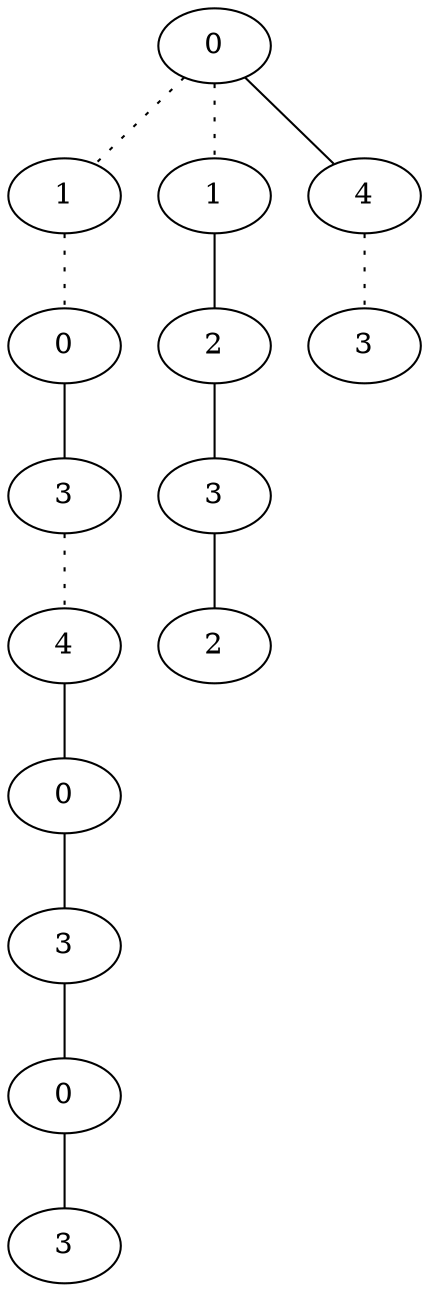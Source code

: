 graph {
a0[label=0];
a1[label=1];
a2[label=0];
a3[label=3];
a4[label=4];
a5[label=0];
a6[label=3];
a7[label=0];
a8[label=3];
a9[label=1];
a10[label=2];
a11[label=3];
a12[label=2];
a13[label=4];
a14[label=3];
a0 -- a1 [style=dotted];
a0 -- a9 [style=dotted];
a0 -- a13;
a1 -- a2 [style=dotted];
a2 -- a3;
a3 -- a4 [style=dotted];
a4 -- a5;
a5 -- a6;
a6 -- a7;
a7 -- a8;
a9 -- a10;
a10 -- a11;
a11 -- a12;
a13 -- a14 [style=dotted];
}
